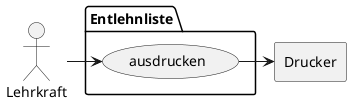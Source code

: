 @startuml
actor Lehrkraft
rectangle Drucker
package Entlehnliste {
    usecase ausdrucken
}
Lehrkraft -> ausdrucken
ausdrucken -> Drucker
@enduml